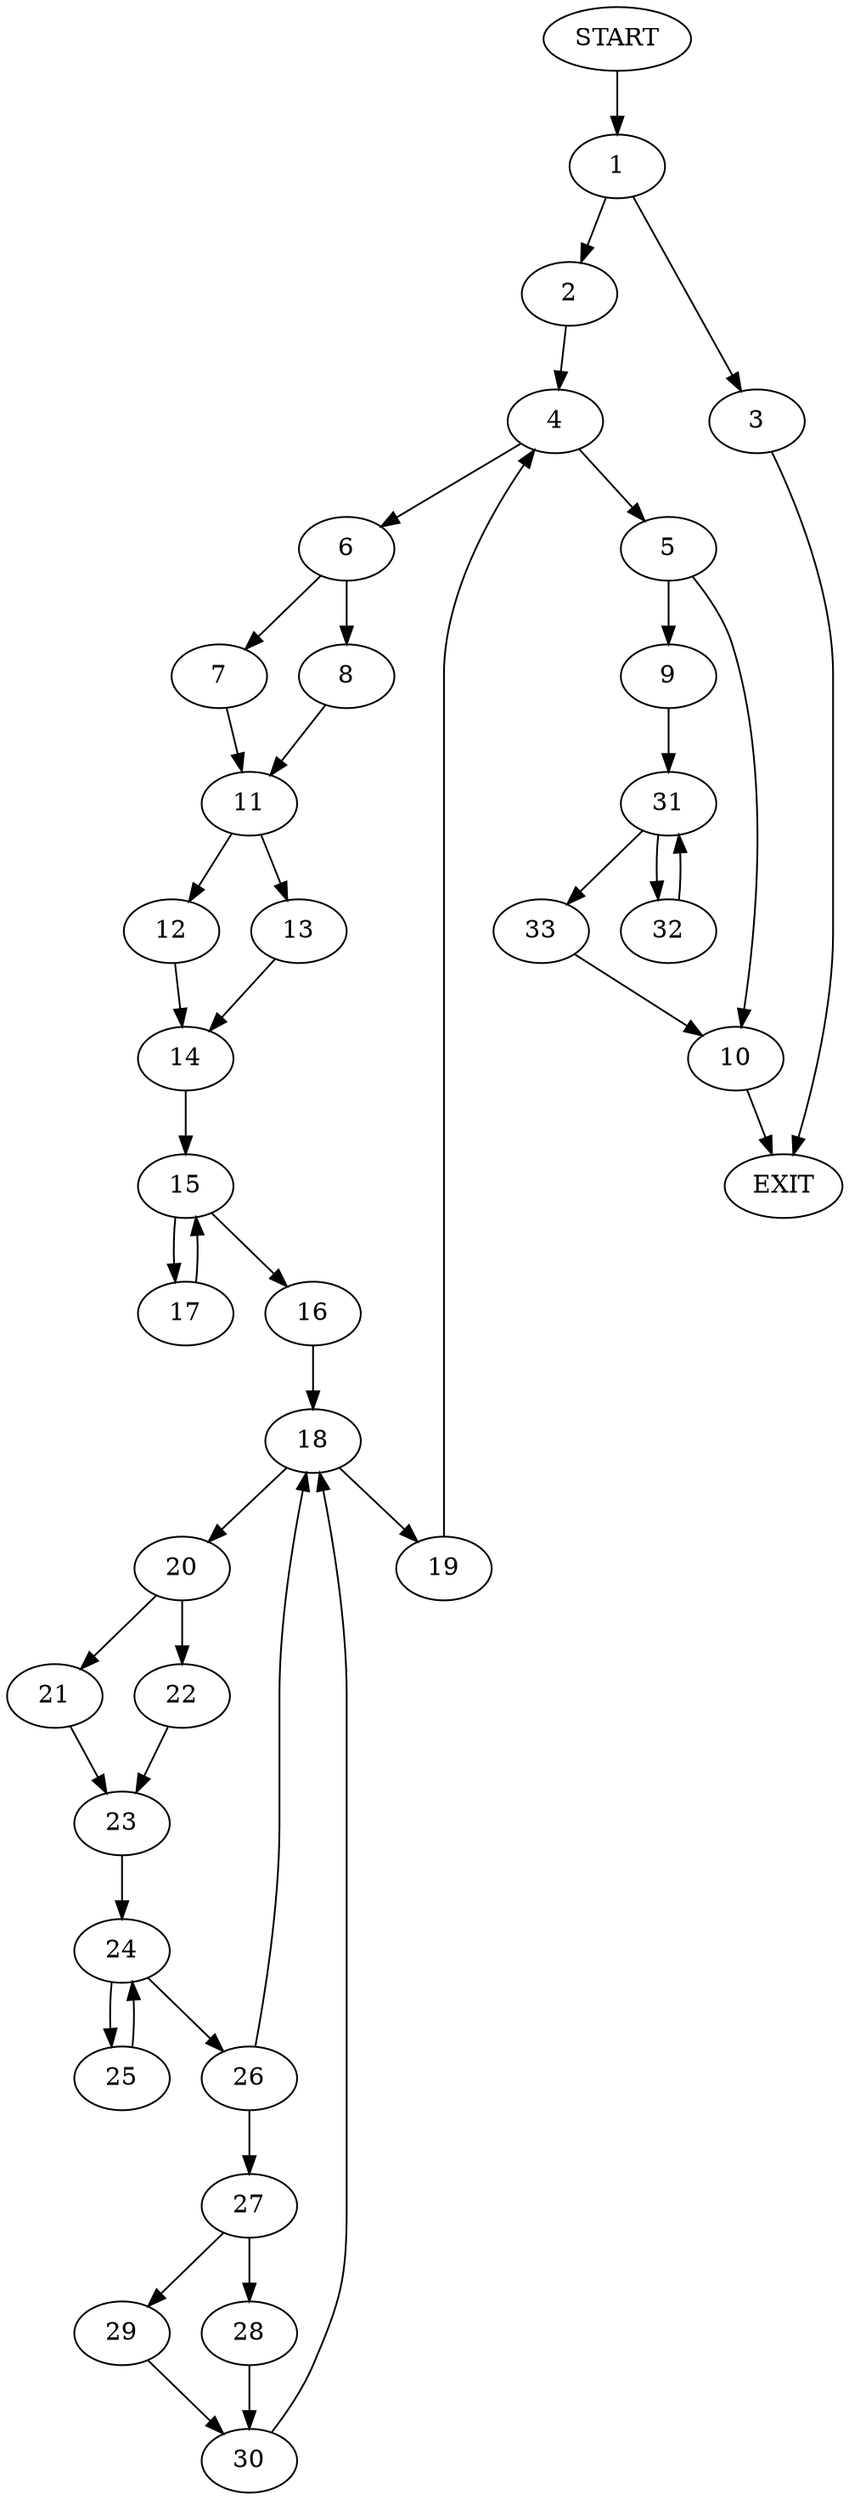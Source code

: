 digraph {
0 [label="START"]
34 [label="EXIT"]
0 -> 1
1 -> 2
1 -> 3
3 -> 34
2 -> 4
4 -> 5
4 -> 6
6 -> 7
6 -> 8
5 -> 9
5 -> 10
7 -> 11
8 -> 11
11 -> 12
11 -> 13
13 -> 14
12 -> 14
14 -> 15
15 -> 16
15 -> 17
16 -> 18
17 -> 15
18 -> 19
18 -> 20
20 -> 21
20 -> 22
19 -> 4
21 -> 23
22 -> 23
23 -> 24
24 -> 25
24 -> 26
25 -> 24
26 -> 27
26 -> 18
27 -> 28
27 -> 29
29 -> 30
28 -> 30
30 -> 18
10 -> 34
9 -> 31
31 -> 32
31 -> 33
33 -> 10
32 -> 31
}
